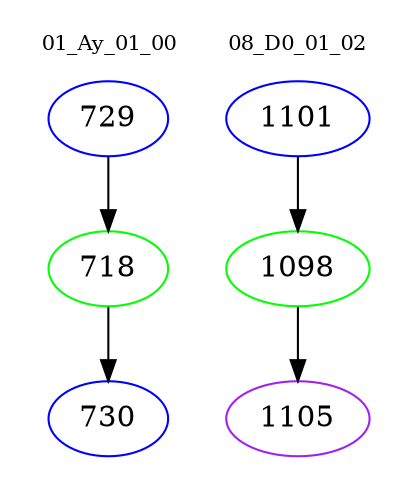 digraph{
subgraph cluster_0 {
color = white
label = "01_Ay_01_00";
fontsize=10;
T0_729 [label="729", color="blue"]
T0_729 -> T0_718 [color="black"]
T0_718 [label="718", color="green"]
T0_718 -> T0_730 [color="black"]
T0_730 [label="730", color="blue"]
}
subgraph cluster_1 {
color = white
label = "08_D0_01_02";
fontsize=10;
T1_1101 [label="1101", color="blue"]
T1_1101 -> T1_1098 [color="black"]
T1_1098 [label="1098", color="green"]
T1_1098 -> T1_1105 [color="black"]
T1_1105 [label="1105", color="purple"]
}
}
